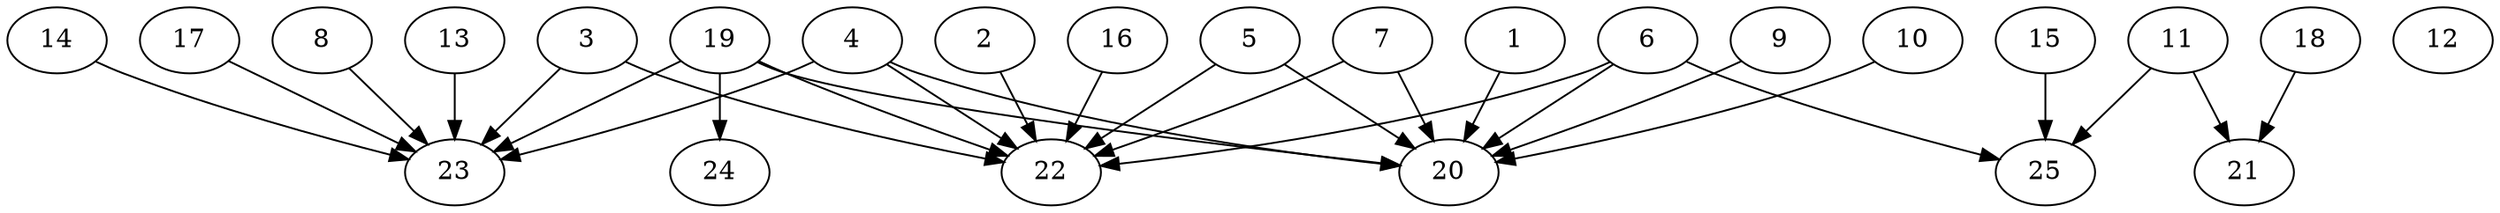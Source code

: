 // DAG automatically generated by daggen at Thu Oct  3 14:00:40 2019
// ./daggen --dot -n 25 --ccr 0.5 --fat 0.9 --regular 0.9 --density 0.5 --mindata 5242880 --maxdata 52428800 
digraph G {
  1 [size="17641472", alpha="0.03", expect_size="8820736"] 
  1 -> 20 [size ="8820736"]
  2 [size="61954048", alpha="0.07", expect_size="30977024"] 
  2 -> 22 [size ="30977024"]
  3 [size="89921536", alpha="0.19", expect_size="44960768"] 
  3 -> 22 [size ="44960768"]
  3 -> 23 [size ="44960768"]
  4 [size="53358592", alpha="0.17", expect_size="26679296"] 
  4 -> 20 [size ="26679296"]
  4 -> 22 [size ="26679296"]
  4 -> 23 [size ="26679296"]
  5 [size="83392512", alpha="0.09", expect_size="41696256"] 
  5 -> 20 [size ="41696256"]
  5 -> 22 [size ="41696256"]
  6 [size="35923968", alpha="0.14", expect_size="17961984"] 
  6 -> 20 [size ="17961984"]
  6 -> 22 [size ="17961984"]
  6 -> 25 [size ="17961984"]
  7 [size="56287232", alpha="0.09", expect_size="28143616"] 
  7 -> 20 [size ="28143616"]
  7 -> 22 [size ="28143616"]
  8 [size="48177152", alpha="0.04", expect_size="24088576"] 
  8 -> 23 [size ="24088576"]
  9 [size="52193280", alpha="0.14", expect_size="26096640"] 
  9 -> 20 [size ="26096640"]
  10 [size="53063680", alpha="0.10", expect_size="26531840"] 
  10 -> 20 [size ="26531840"]
  11 [size="12474368", alpha="0.20", expect_size="6237184"] 
  11 -> 21 [size ="6237184"]
  11 -> 25 [size ="6237184"]
  12 [size="27815936", alpha="0.10", expect_size="13907968"] 
  13 [size="62248960", alpha="0.16", expect_size="31124480"] 
  13 -> 23 [size ="31124480"]
  14 [size="59625472", alpha="0.14", expect_size="29812736"] 
  14 -> 23 [size ="29812736"]
  15 [size="45223936", alpha="0.11", expect_size="22611968"] 
  15 -> 25 [size ="22611968"]
  16 [size="88104960", alpha="0.00", expect_size="44052480"] 
  16 -> 22 [size ="44052480"]
  17 [size="59576320", alpha="0.04", expect_size="29788160"] 
  17 -> 23 [size ="29788160"]
  18 [size="103028736", alpha="0.06", expect_size="51514368"] 
  18 -> 21 [size ="51514368"]
  19 [size="28493824", alpha="0.12", expect_size="14246912"] 
  19 -> 20 [size ="14246912"]
  19 -> 22 [size ="14246912"]
  19 -> 23 [size ="14246912"]
  19 -> 24 [size ="14246912"]
  20 [size="96577536", alpha="0.03", expect_size="48288768"] 
  21 [size="50401280", alpha="0.16", expect_size="25200640"] 
  22 [size="48480256", alpha="0.19", expect_size="24240128"] 
  23 [size="93886464", alpha="0.19", expect_size="46943232"] 
  24 [size="75180032", alpha="0.09", expect_size="37590016"] 
  25 [size="47190016", alpha="0.14", expect_size="23595008"] 
}

